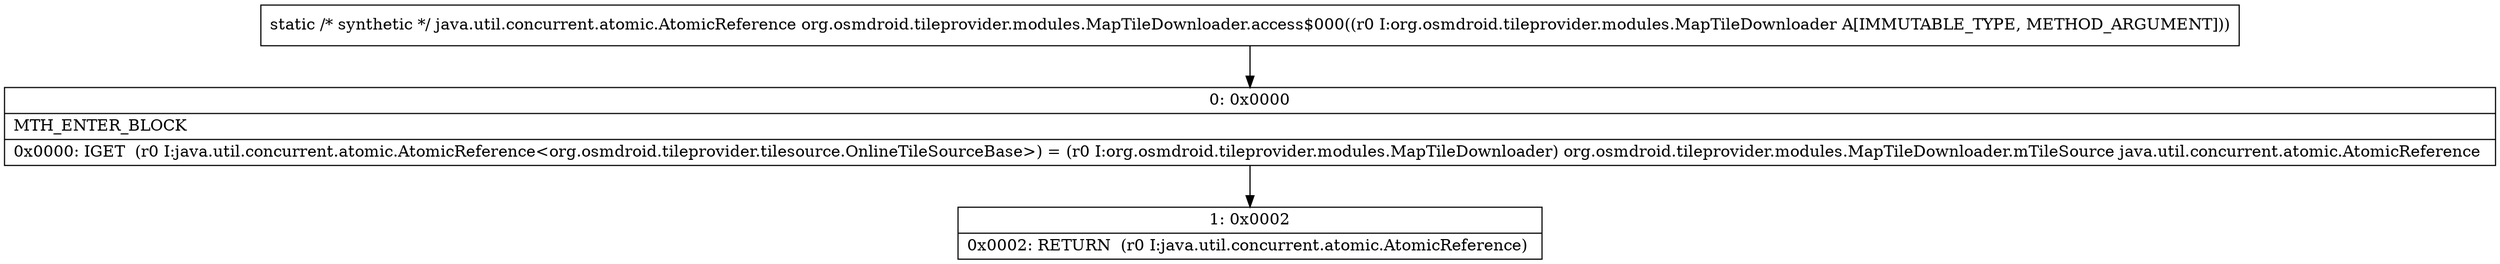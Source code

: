 digraph "CFG fororg.osmdroid.tileprovider.modules.MapTileDownloader.access$000(Lorg\/osmdroid\/tileprovider\/modules\/MapTileDownloader;)Ljava\/util\/concurrent\/atomic\/AtomicReference;" {
Node_0 [shape=record,label="{0\:\ 0x0000|MTH_ENTER_BLOCK\l|0x0000: IGET  (r0 I:java.util.concurrent.atomic.AtomicReference\<org.osmdroid.tileprovider.tilesource.OnlineTileSourceBase\>) = (r0 I:org.osmdroid.tileprovider.modules.MapTileDownloader) org.osmdroid.tileprovider.modules.MapTileDownloader.mTileSource java.util.concurrent.atomic.AtomicReference \l}"];
Node_1 [shape=record,label="{1\:\ 0x0002|0x0002: RETURN  (r0 I:java.util.concurrent.atomic.AtomicReference) \l}"];
MethodNode[shape=record,label="{static \/* synthetic *\/ java.util.concurrent.atomic.AtomicReference org.osmdroid.tileprovider.modules.MapTileDownloader.access$000((r0 I:org.osmdroid.tileprovider.modules.MapTileDownloader A[IMMUTABLE_TYPE, METHOD_ARGUMENT])) }"];
MethodNode -> Node_0;
Node_0 -> Node_1;
}

